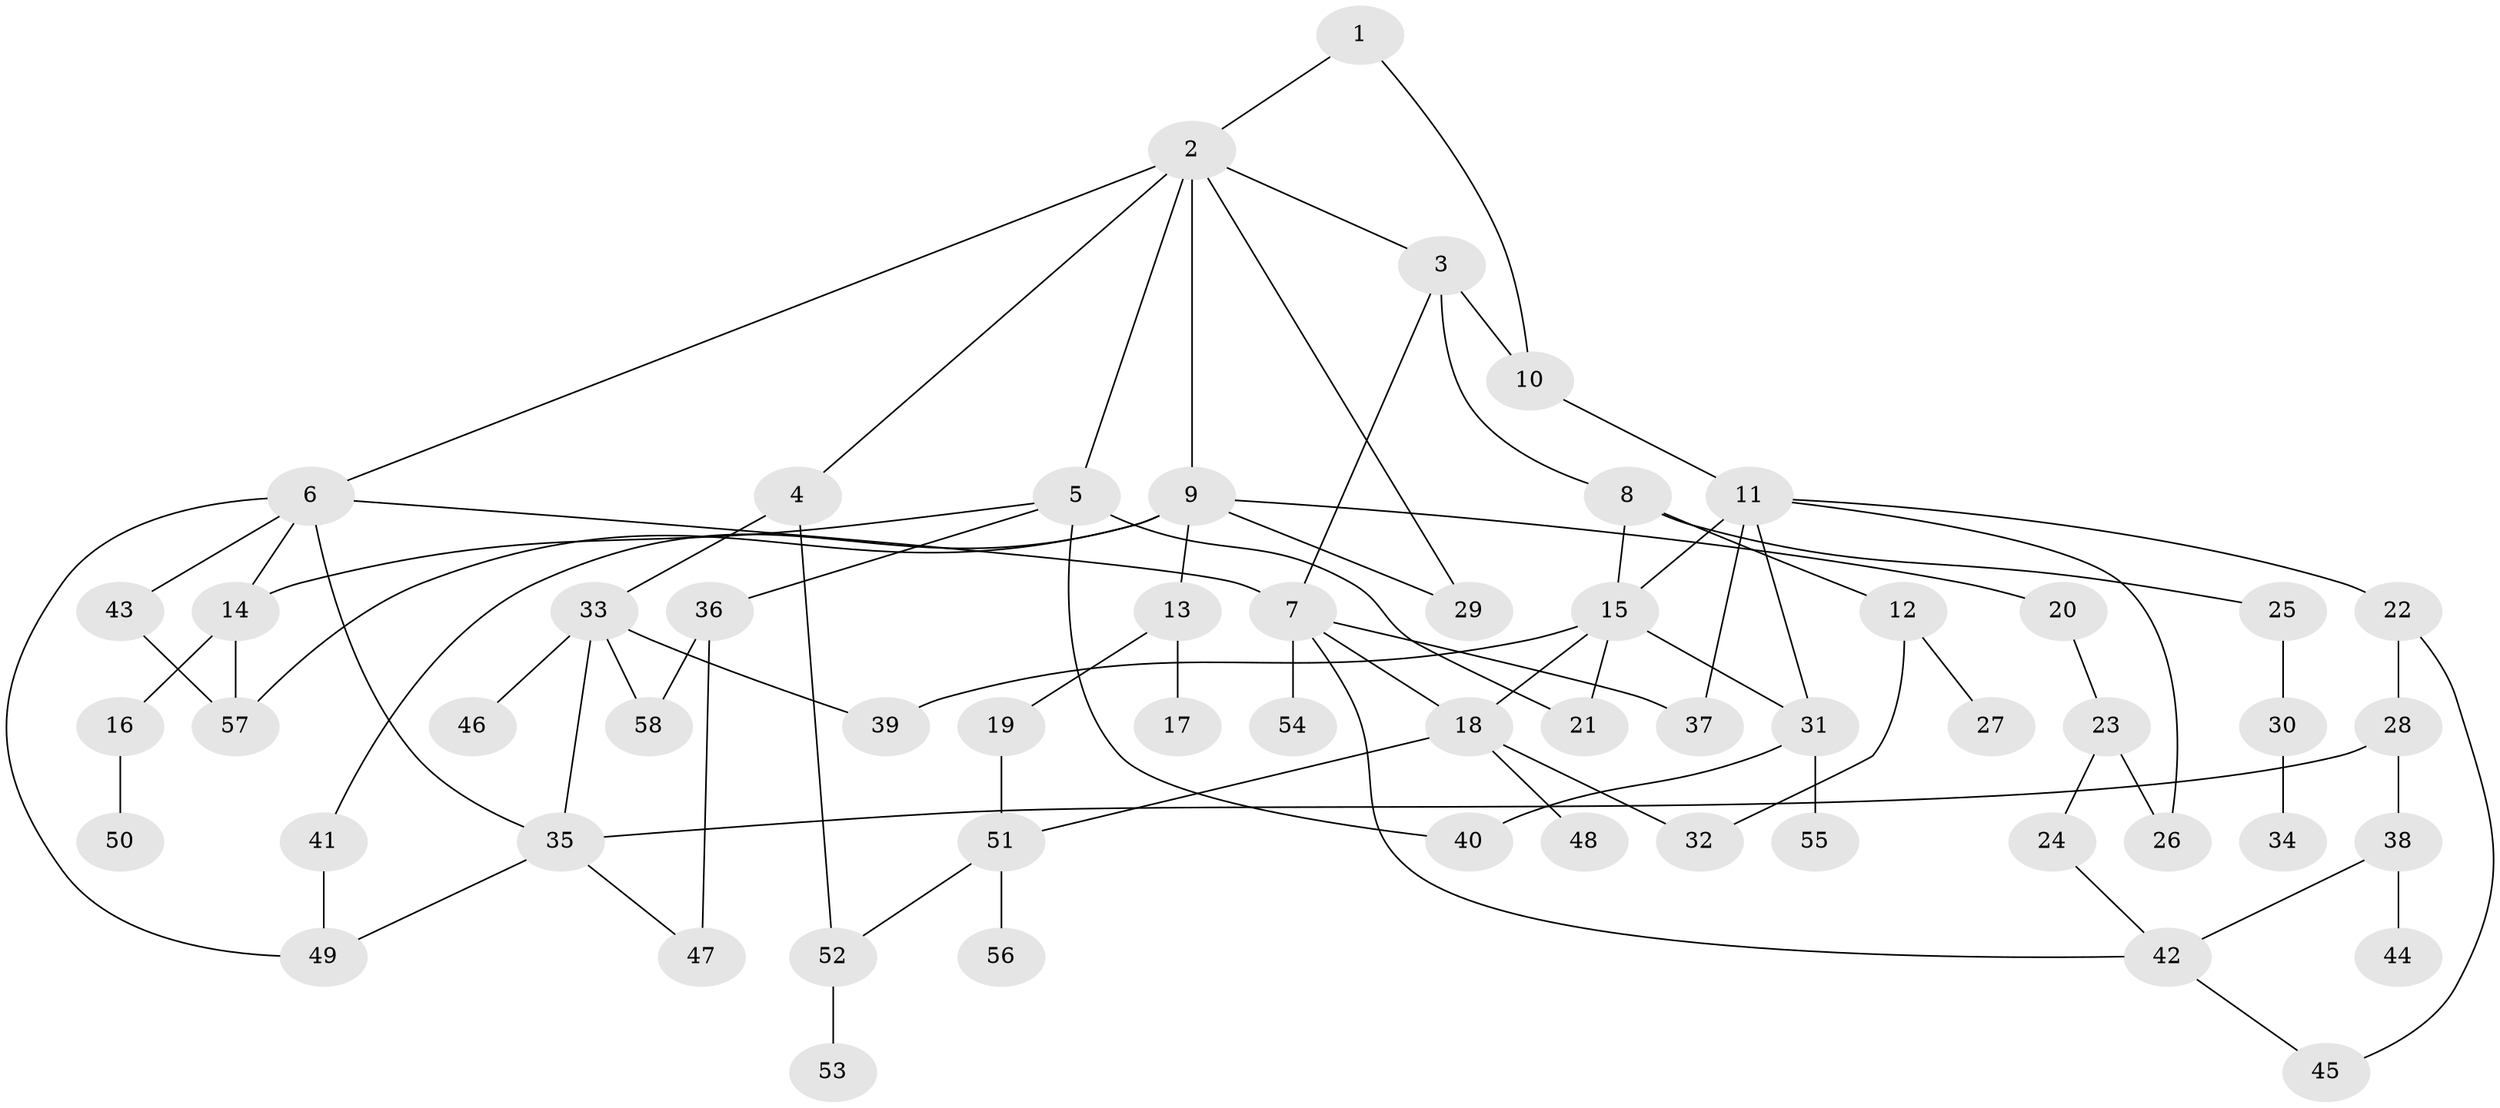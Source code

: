 // coarse degree distribution, {3: 0.175, 13: 0.025, 8: 0.05, 5: 0.025, 7: 0.025, 9: 0.025, 4: 0.125, 2: 0.275, 1: 0.275}
// Generated by graph-tools (version 1.1) at 2025/17/03/04/25 18:17:09]
// undirected, 58 vertices, 83 edges
graph export_dot {
graph [start="1"]
  node [color=gray90,style=filled];
  1;
  2;
  3;
  4;
  5;
  6;
  7;
  8;
  9;
  10;
  11;
  12;
  13;
  14;
  15;
  16;
  17;
  18;
  19;
  20;
  21;
  22;
  23;
  24;
  25;
  26;
  27;
  28;
  29;
  30;
  31;
  32;
  33;
  34;
  35;
  36;
  37;
  38;
  39;
  40;
  41;
  42;
  43;
  44;
  45;
  46;
  47;
  48;
  49;
  50;
  51;
  52;
  53;
  54;
  55;
  56;
  57;
  58;
  1 -- 2;
  1 -- 10;
  2 -- 3;
  2 -- 4;
  2 -- 5;
  2 -- 6;
  2 -- 9;
  2 -- 29;
  3 -- 7;
  3 -- 8;
  3 -- 10;
  4 -- 33;
  4 -- 52;
  5 -- 21;
  5 -- 36;
  5 -- 14;
  5 -- 40;
  6 -- 14;
  6 -- 43;
  6 -- 49;
  6 -- 7;
  6 -- 35;
  7 -- 54;
  7 -- 42;
  7 -- 18;
  7 -- 37;
  8 -- 12;
  8 -- 25;
  8 -- 15;
  9 -- 13;
  9 -- 20;
  9 -- 29;
  9 -- 41;
  9 -- 57;
  10 -- 11;
  11 -- 15;
  11 -- 22;
  11 -- 31;
  11 -- 37;
  11 -- 26;
  12 -- 27;
  12 -- 32;
  13 -- 17;
  13 -- 19;
  14 -- 16;
  14 -- 57;
  15 -- 18;
  15 -- 39;
  15 -- 31;
  15 -- 21;
  16 -- 50;
  18 -- 32;
  18 -- 48;
  18 -- 51;
  19 -- 51;
  20 -- 23;
  22 -- 28;
  22 -- 45;
  23 -- 24;
  23 -- 26;
  24 -- 42;
  25 -- 30;
  28 -- 35;
  28 -- 38;
  30 -- 34;
  31 -- 40;
  31 -- 55;
  33 -- 46;
  33 -- 58;
  33 -- 35;
  33 -- 39;
  35 -- 49;
  35 -- 47;
  36 -- 47;
  36 -- 58;
  38 -- 44;
  38 -- 42;
  41 -- 49;
  42 -- 45;
  43 -- 57;
  51 -- 56;
  51 -- 52;
  52 -- 53;
}
